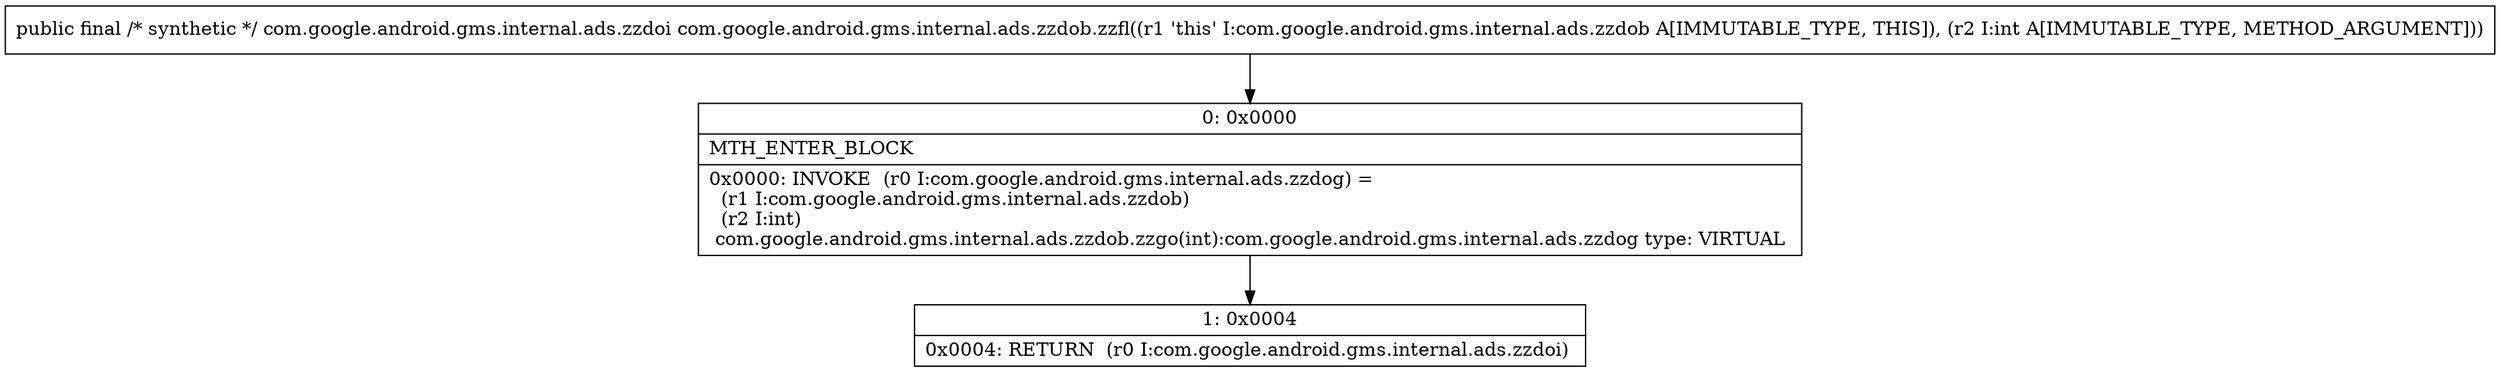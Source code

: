 digraph "CFG forcom.google.android.gms.internal.ads.zzdob.zzfl(I)Lcom\/google\/android\/gms\/internal\/ads\/zzdoi;" {
Node_0 [shape=record,label="{0\:\ 0x0000|MTH_ENTER_BLOCK\l|0x0000: INVOKE  (r0 I:com.google.android.gms.internal.ads.zzdog) = \l  (r1 I:com.google.android.gms.internal.ads.zzdob)\l  (r2 I:int)\l com.google.android.gms.internal.ads.zzdob.zzgo(int):com.google.android.gms.internal.ads.zzdog type: VIRTUAL \l}"];
Node_1 [shape=record,label="{1\:\ 0x0004|0x0004: RETURN  (r0 I:com.google.android.gms.internal.ads.zzdoi) \l}"];
MethodNode[shape=record,label="{public final \/* synthetic *\/ com.google.android.gms.internal.ads.zzdoi com.google.android.gms.internal.ads.zzdob.zzfl((r1 'this' I:com.google.android.gms.internal.ads.zzdob A[IMMUTABLE_TYPE, THIS]), (r2 I:int A[IMMUTABLE_TYPE, METHOD_ARGUMENT])) }"];
MethodNode -> Node_0;
Node_0 -> Node_1;
}

